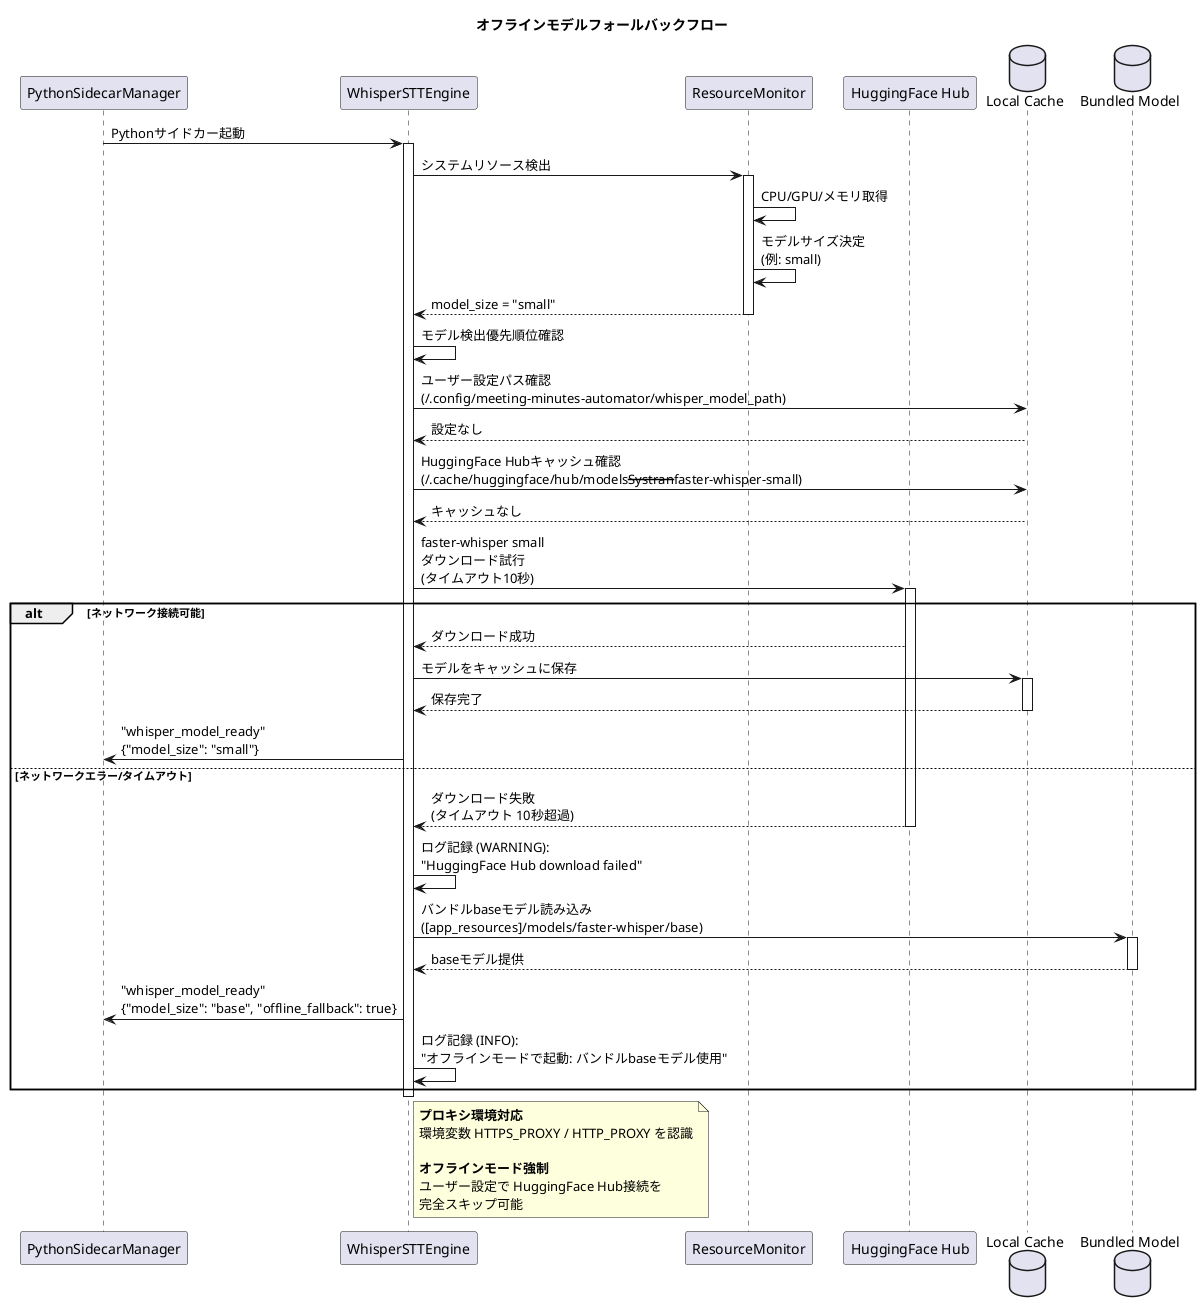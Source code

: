 @startuml SEQ-002_Offline-Model-Fallback

title オフラインモデルフォールバックフロー

participant "PythonSidecarManager" as PSM
participant "WhisperSTTEngine" as WSTE
participant "ResourceMonitor" as RM
participant "HuggingFace Hub" as HF
database "Local Cache" as Cache
database "Bundled Model" as Bundle

PSM -> WSTE : Pythonサイドカー起動
activate WSTE
WSTE -> RM : システムリソース検出
activate RM
RM -> RM : CPU/GPU/メモリ取得
RM -> RM : モデルサイズ決定\n(例: small)
RM --> WSTE : model_size = "small"
deactivate RM

WSTE -> WSTE : モデル検出優先順位確認
WSTE -> Cache : ユーザー設定パス確認\n(~/.config/meeting-minutes-automator/whisper_model_path)
Cache --> WSTE : 設定なし

WSTE -> Cache : HuggingFace Hubキャッシュ確認\n(~/.cache/huggingface/hub/models--Systran--faster-whisper-small)
Cache --> WSTE : キャッシュなし

WSTE -> HF : faster-whisper small\nダウンロード試行\n(タイムアウト10秒)
activate HF

alt ネットワーク接続可能
  HF --> WSTE : ダウンロード成功
  WSTE -> Cache : モデルをキャッシュに保存
  activate Cache
  Cache --> WSTE : 保存完了
  deactivate Cache
  WSTE -> PSM : "whisper_model_ready"\n{"model_size": "small"}
else ネットワークエラー/タイムアウト
  HF --> WSTE : ダウンロード失敗\n(タイムアウト 10秒超過)
  deactivate HF
  WSTE -> WSTE : ログ記録 (WARNING):\n"HuggingFace Hub download failed"

  WSTE -> Bundle : バンドルbaseモデル読み込み\n([app_resources]/models/faster-whisper/base)
  activate Bundle
  Bundle --> WSTE : baseモデル提供
  deactivate Bundle

  WSTE -> PSM : "whisper_model_ready"\n{"model_size": "base", "offline_fallback": true}
  WSTE -> WSTE : ログ記録 (INFO):\n"オフラインモードで起動: バンドルbaseモデル使用"
end

deactivate WSTE

note right of WSTE
  **プロキシ環境対応**
  環境変数 HTTPS_PROXY / HTTP_PROXY を認識

  **オフラインモード強制**
  ユーザー設定で HuggingFace Hub接続を
  完全スキップ可能
end note

@enduml
